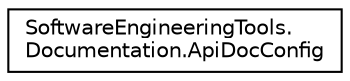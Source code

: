 digraph "Osztályhierarchia-ábra"
{
  edge [fontname="Helvetica",fontsize="10",labelfontname="Helvetica",labelfontsize="10"];
  node [fontname="Helvetica",fontsize="10",shape=record];
  rankdir="LR";
  Node1 [label="SoftwareEngineeringTools.\lDocumentation.ApiDocConfig",height=0.2,width=0.4,color="black", fillcolor="white", style="filled",URL="$class_software_engineering_tools_1_1_documentation_1_1_api_doc_config.html"];
}
